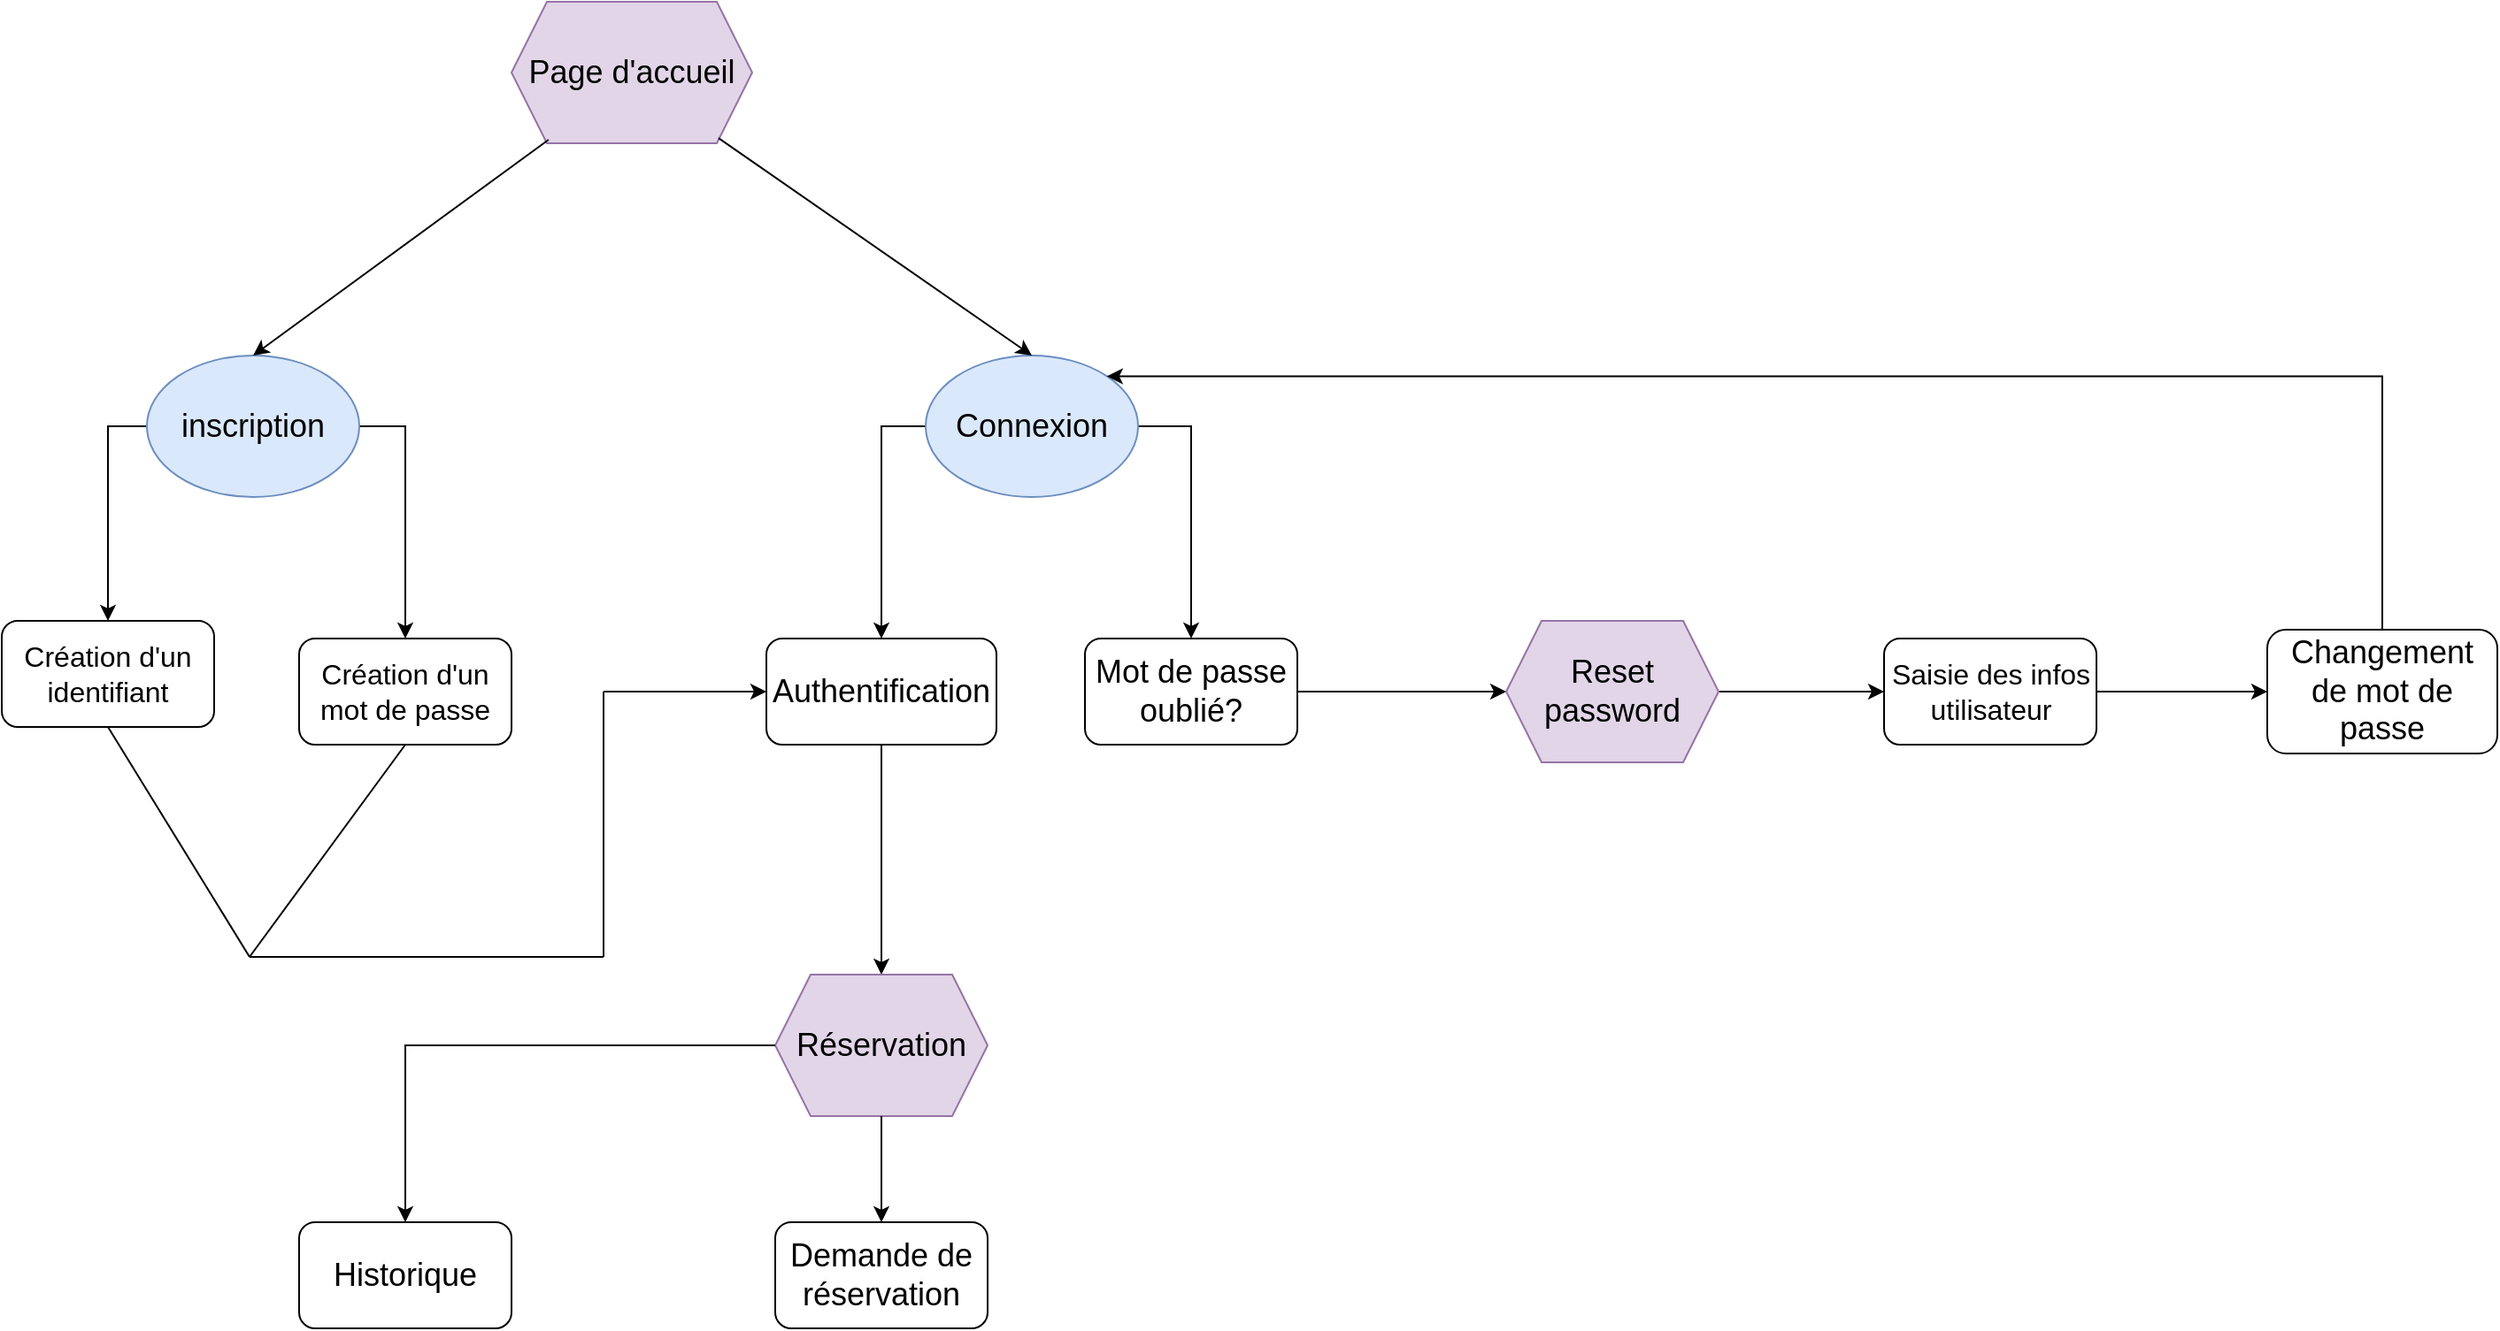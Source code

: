 <mxfile version="24.7.14">
  <diagram name="Page-1" id="_m0mcT-LbZxMVgwSGdpl">
    <mxGraphModel dx="2876" dy="1114" grid="1" gridSize="10" guides="1" tooltips="1" connect="1" arrows="1" fold="1" page="1" pageScale="1" pageWidth="827" pageHeight="1169" math="0" shadow="0">
      <root>
        <mxCell id="0" />
        <mxCell id="1" parent="0" />
        <mxCell id="J0kD0AisD5n4wsnxr1aG-7" style="edgeStyle=orthogonalEdgeStyle;rounded=0;orthogonalLoop=1;jettySize=auto;html=1;exitX=0;exitY=0.5;exitDx=0;exitDy=0;entryX=0.5;entryY=0;entryDx=0;entryDy=0;" edge="1" parent="1" source="J0kD0AisD5n4wsnxr1aG-4" target="J0kD0AisD5n4wsnxr1aG-5">
          <mxGeometry relative="1" as="geometry" />
        </mxCell>
        <mxCell id="J0kD0AisD5n4wsnxr1aG-8" style="edgeStyle=orthogonalEdgeStyle;rounded=0;orthogonalLoop=1;jettySize=auto;html=1;exitX=1;exitY=0.5;exitDx=0;exitDy=0;entryX=0.5;entryY=0;entryDx=0;entryDy=0;" edge="1" parent="1" source="J0kD0AisD5n4wsnxr1aG-4" target="J0kD0AisD5n4wsnxr1aG-6">
          <mxGeometry relative="1" as="geometry" />
        </mxCell>
        <mxCell id="J0kD0AisD5n4wsnxr1aG-4" value="&lt;font style=&quot;font-size: 18px;&quot;&gt;inscription&lt;/font&gt;" style="ellipse;whiteSpace=wrap;html=1;fillColor=#dae8fc;strokeColor=#6c8ebf;" vertex="1" parent="1">
          <mxGeometry x="-698" y="260" width="120" height="80" as="geometry" />
        </mxCell>
        <mxCell id="J0kD0AisD5n4wsnxr1aG-5" value="&lt;font size=&quot;3&quot;&gt;Création d&#39;un identifiant&lt;/font&gt;" style="rounded=1;whiteSpace=wrap;html=1;" vertex="1" parent="1">
          <mxGeometry x="-780" y="410" width="120" height="60" as="geometry" />
        </mxCell>
        <mxCell id="J0kD0AisD5n4wsnxr1aG-6" value="&lt;font size=&quot;3&quot;&gt;Création d&#39;un mot de passe&lt;/font&gt;" style="rounded=1;whiteSpace=wrap;html=1;" vertex="1" parent="1">
          <mxGeometry x="-612" y="420" width="120" height="60" as="geometry" />
        </mxCell>
        <mxCell id="J0kD0AisD5n4wsnxr1aG-10" style="edgeStyle=orthogonalEdgeStyle;rounded=0;orthogonalLoop=1;jettySize=auto;html=1;exitX=0;exitY=0.5;exitDx=0;exitDy=0;entryX=0.5;entryY=0;entryDx=0;entryDy=0;" edge="1" parent="1" source="J0kD0AisD5n4wsnxr1aG-9" target="J0kD0AisD5n4wsnxr1aG-11">
          <mxGeometry relative="1" as="geometry">
            <mxPoint x="-318" y="420" as="targetPoint" />
          </mxGeometry>
        </mxCell>
        <mxCell id="J0kD0AisD5n4wsnxr1aG-13" style="edgeStyle=orthogonalEdgeStyle;rounded=0;orthogonalLoop=1;jettySize=auto;html=1;entryX=0.5;entryY=0;entryDx=0;entryDy=0;exitX=1;exitY=0.5;exitDx=0;exitDy=0;" edge="1" parent="1" source="J0kD0AisD5n4wsnxr1aG-9" target="J0kD0AisD5n4wsnxr1aG-12">
          <mxGeometry relative="1" as="geometry">
            <mxPoint x="-78" y="360" as="targetPoint" />
          </mxGeometry>
        </mxCell>
        <mxCell id="J0kD0AisD5n4wsnxr1aG-9" value="&lt;font style=&quot;font-size: 18px;&quot;&gt;Connexion&lt;/font&gt;" style="ellipse;whiteSpace=wrap;html=1;fillColor=#dae8fc;strokeColor=#6c8ebf;" vertex="1" parent="1">
          <mxGeometry x="-258" y="260" width="120" height="80" as="geometry" />
        </mxCell>
        <mxCell id="J0kD0AisD5n4wsnxr1aG-25" style="edgeStyle=orthogonalEdgeStyle;rounded=0;orthogonalLoop=1;jettySize=auto;html=1;exitX=0.5;exitY=1;exitDx=0;exitDy=0;entryX=0.5;entryY=0;entryDx=0;entryDy=0;" edge="1" parent="1" source="J0kD0AisD5n4wsnxr1aG-11" target="J0kD0AisD5n4wsnxr1aG-35">
          <mxGeometry relative="1" as="geometry">
            <mxPoint x="-283" y="610" as="targetPoint" />
          </mxGeometry>
        </mxCell>
        <mxCell id="J0kD0AisD5n4wsnxr1aG-11" value="&lt;font style=&quot;font-size: 18px;&quot;&gt;Authentification&lt;/font&gt;" style="rounded=1;whiteSpace=wrap;html=1;" vertex="1" parent="1">
          <mxGeometry x="-348" y="420" width="130" height="60" as="geometry" />
        </mxCell>
        <mxCell id="J0kD0AisD5n4wsnxr1aG-38" style="edgeStyle=orthogonalEdgeStyle;rounded=0;orthogonalLoop=1;jettySize=auto;html=1;exitX=1;exitY=0.5;exitDx=0;exitDy=0;entryX=0;entryY=0.5;entryDx=0;entryDy=0;" edge="1" parent="1" source="J0kD0AisD5n4wsnxr1aG-12" target="J0kD0AisD5n4wsnxr1aG-37">
          <mxGeometry relative="1" as="geometry" />
        </mxCell>
        <mxCell id="J0kD0AisD5n4wsnxr1aG-12" value="&lt;font style=&quot;font-size: 18px;&quot;&gt;Mot de passe oublié?&lt;/font&gt;" style="rounded=1;whiteSpace=wrap;html=1;" vertex="1" parent="1">
          <mxGeometry x="-168" y="420" width="120" height="60" as="geometry" />
        </mxCell>
        <mxCell id="J0kD0AisD5n4wsnxr1aG-14" value="&lt;font style=&quot;font-size: 18px;&quot;&gt;Page d&#39;accueil&lt;/font&gt;" style="shape=hexagon;perimeter=hexagonPerimeter2;whiteSpace=wrap;html=1;fixedSize=1;fillColor=#e1d5e7;strokeColor=#9673a6;" vertex="1" parent="1">
          <mxGeometry x="-492" y="60" width="136" height="80" as="geometry" />
        </mxCell>
        <mxCell id="J0kD0AisD5n4wsnxr1aG-15" value="" style="endArrow=classic;html=1;rounded=0;exitX=0.154;exitY=0.975;exitDx=0;exitDy=0;entryX=0.5;entryY=0;entryDx=0;entryDy=0;exitPerimeter=0;" edge="1" parent="1" source="J0kD0AisD5n4wsnxr1aG-14" target="J0kD0AisD5n4wsnxr1aG-4">
          <mxGeometry width="50" height="50" relative="1" as="geometry">
            <mxPoint x="-668" y="200" as="sourcePoint" />
            <mxPoint x="-618" y="150" as="targetPoint" />
          </mxGeometry>
        </mxCell>
        <mxCell id="J0kD0AisD5n4wsnxr1aG-16" value="" style="endArrow=classic;html=1;rounded=0;entryX=0.5;entryY=0;entryDx=0;entryDy=0;exitX=0.86;exitY=0.963;exitDx=0;exitDy=0;exitPerimeter=0;" edge="1" parent="1" source="J0kD0AisD5n4wsnxr1aG-14" target="J0kD0AisD5n4wsnxr1aG-9">
          <mxGeometry width="50" height="50" relative="1" as="geometry">
            <mxPoint x="-338" y="200" as="sourcePoint" />
            <mxPoint x="-288" y="150" as="targetPoint" />
          </mxGeometry>
        </mxCell>
        <mxCell id="J0kD0AisD5n4wsnxr1aG-23" style="edgeStyle=orthogonalEdgeStyle;rounded=0;orthogonalLoop=1;jettySize=auto;html=1;entryX=0;entryY=0.5;entryDx=0;entryDy=0;" edge="1" parent="1" source="J0kD0AisD5n4wsnxr1aG-19" target="J0kD0AisD5n4wsnxr1aG-20">
          <mxGeometry relative="1" as="geometry" />
        </mxCell>
        <mxCell id="J0kD0AisD5n4wsnxr1aG-19" value="&lt;font size=&quot;3&quot;&gt;Saisie des infos utilisateur&lt;/font&gt;" style="rounded=1;whiteSpace=wrap;html=1;" vertex="1" parent="1">
          <mxGeometry x="283.5" y="420" width="120" height="60" as="geometry" />
        </mxCell>
        <mxCell id="J0kD0AisD5n4wsnxr1aG-45" style="edgeStyle=orthogonalEdgeStyle;rounded=0;orthogonalLoop=1;jettySize=auto;html=1;exitX=0.5;exitY=0;exitDx=0;exitDy=0;entryX=1;entryY=0;entryDx=0;entryDy=0;" edge="1" parent="1" source="J0kD0AisD5n4wsnxr1aG-20" target="J0kD0AisD5n4wsnxr1aG-9">
          <mxGeometry relative="1" as="geometry">
            <mxPoint x="170" y="230" as="targetPoint" />
            <Array as="points">
              <mxPoint x="565" y="272" />
            </Array>
          </mxGeometry>
        </mxCell>
        <mxCell id="J0kD0AisD5n4wsnxr1aG-20" value="&lt;font style=&quot;font-size: 18px;&quot;&gt;Changement de mot de passe&lt;/font&gt;" style="rounded=1;whiteSpace=wrap;html=1;" vertex="1" parent="1">
          <mxGeometry x="500" y="415" width="130" height="70" as="geometry" />
        </mxCell>
        <mxCell id="J0kD0AisD5n4wsnxr1aG-27" value="" style="endArrow=none;html=1;rounded=0;entryX=0.5;entryY=1;entryDx=0;entryDy=0;" edge="1" parent="1" target="J0kD0AisD5n4wsnxr1aG-6">
          <mxGeometry width="50" height="50" relative="1" as="geometry">
            <mxPoint x="-640" y="600" as="sourcePoint" />
            <mxPoint x="-550" y="490" as="targetPoint" />
          </mxGeometry>
        </mxCell>
        <mxCell id="J0kD0AisD5n4wsnxr1aG-28" value="" style="endArrow=none;html=1;rounded=0;entryX=0.5;entryY=1;entryDx=0;entryDy=0;" edge="1" parent="1" target="J0kD0AisD5n4wsnxr1aG-5">
          <mxGeometry width="50" height="50" relative="1" as="geometry">
            <mxPoint x="-640" y="600" as="sourcePoint" />
            <mxPoint x="-698" y="490" as="targetPoint" />
          </mxGeometry>
        </mxCell>
        <mxCell id="J0kD0AisD5n4wsnxr1aG-32" value="" style="endArrow=none;html=1;rounded=0;" edge="1" parent="1">
          <mxGeometry width="50" height="50" relative="1" as="geometry">
            <mxPoint x="-640" y="600" as="sourcePoint" />
            <mxPoint x="-440" y="600" as="targetPoint" />
          </mxGeometry>
        </mxCell>
        <mxCell id="J0kD0AisD5n4wsnxr1aG-33" value="" style="endArrow=none;html=1;rounded=0;" edge="1" parent="1">
          <mxGeometry width="50" height="50" relative="1" as="geometry">
            <mxPoint x="-440" y="600" as="sourcePoint" />
            <mxPoint x="-440" y="450" as="targetPoint" />
          </mxGeometry>
        </mxCell>
        <mxCell id="J0kD0AisD5n4wsnxr1aG-34" value="" style="endArrow=classic;html=1;rounded=0;entryX=0;entryY=0.5;entryDx=0;entryDy=0;" edge="1" parent="1" target="J0kD0AisD5n4wsnxr1aG-11">
          <mxGeometry width="50" height="50" relative="1" as="geometry">
            <mxPoint x="-440" y="450" as="sourcePoint" />
            <mxPoint x="-360" y="430" as="targetPoint" />
          </mxGeometry>
        </mxCell>
        <mxCell id="J0kD0AisD5n4wsnxr1aG-35" value="Réservation" style="shape=hexagon;perimeter=hexagonPerimeter2;whiteSpace=wrap;html=1;fixedSize=1;fillColor=#e1d5e7;strokeColor=#9673a6;fontSize=18;" vertex="1" parent="1">
          <mxGeometry x="-343" y="610" width="120" height="80" as="geometry" />
        </mxCell>
        <mxCell id="J0kD0AisD5n4wsnxr1aG-42" style="edgeStyle=orthogonalEdgeStyle;rounded=0;orthogonalLoop=1;jettySize=auto;html=1;entryX=0;entryY=0.5;entryDx=0;entryDy=0;" edge="1" parent="1" source="J0kD0AisD5n4wsnxr1aG-37" target="J0kD0AisD5n4wsnxr1aG-19">
          <mxGeometry relative="1" as="geometry" />
        </mxCell>
        <mxCell id="J0kD0AisD5n4wsnxr1aG-37" value="&lt;font style=&quot;font-size: 18px;&quot;&gt;Reset password&lt;/font&gt;" style="shape=hexagon;perimeter=hexagonPerimeter2;whiteSpace=wrap;html=1;fixedSize=1;fillColor=#e1d5e7;strokeColor=#9673a6;" vertex="1" parent="1">
          <mxGeometry x="70" y="410" width="120" height="80" as="geometry" />
        </mxCell>
        <mxCell id="J0kD0AisD5n4wsnxr1aG-40" value="&lt;font style=&quot;font-size: 18px;&quot;&gt;Historique&lt;/font&gt;" style="rounded=1;whiteSpace=wrap;html=1;" vertex="1" parent="1">
          <mxGeometry x="-612" y="750" width="120" height="60" as="geometry" />
        </mxCell>
        <mxCell id="J0kD0AisD5n4wsnxr1aG-41" value="&lt;font style=&quot;font-size: 18px;&quot;&gt;Demande de réservation&lt;/font&gt;" style="rounded=1;whiteSpace=wrap;html=1;" vertex="1" parent="1">
          <mxGeometry x="-343" y="750" width="120" height="60" as="geometry" />
        </mxCell>
        <mxCell id="J0kD0AisD5n4wsnxr1aG-46" style="edgeStyle=orthogonalEdgeStyle;rounded=0;orthogonalLoop=1;jettySize=auto;html=1;exitX=0;exitY=0.5;exitDx=0;exitDy=0;entryX=0.5;entryY=0;entryDx=0;entryDy=0;" edge="1" parent="1" source="J0kD0AisD5n4wsnxr1aG-35" target="J0kD0AisD5n4wsnxr1aG-40">
          <mxGeometry relative="1" as="geometry" />
        </mxCell>
        <mxCell id="J0kD0AisD5n4wsnxr1aG-47" style="edgeStyle=orthogonalEdgeStyle;rounded=0;orthogonalLoop=1;jettySize=auto;html=1;exitX=0.5;exitY=1;exitDx=0;exitDy=0;entryX=0.5;entryY=0;entryDx=0;entryDy=0;" edge="1" parent="1" source="J0kD0AisD5n4wsnxr1aG-35" target="J0kD0AisD5n4wsnxr1aG-41">
          <mxGeometry relative="1" as="geometry" />
        </mxCell>
      </root>
    </mxGraphModel>
  </diagram>
</mxfile>
